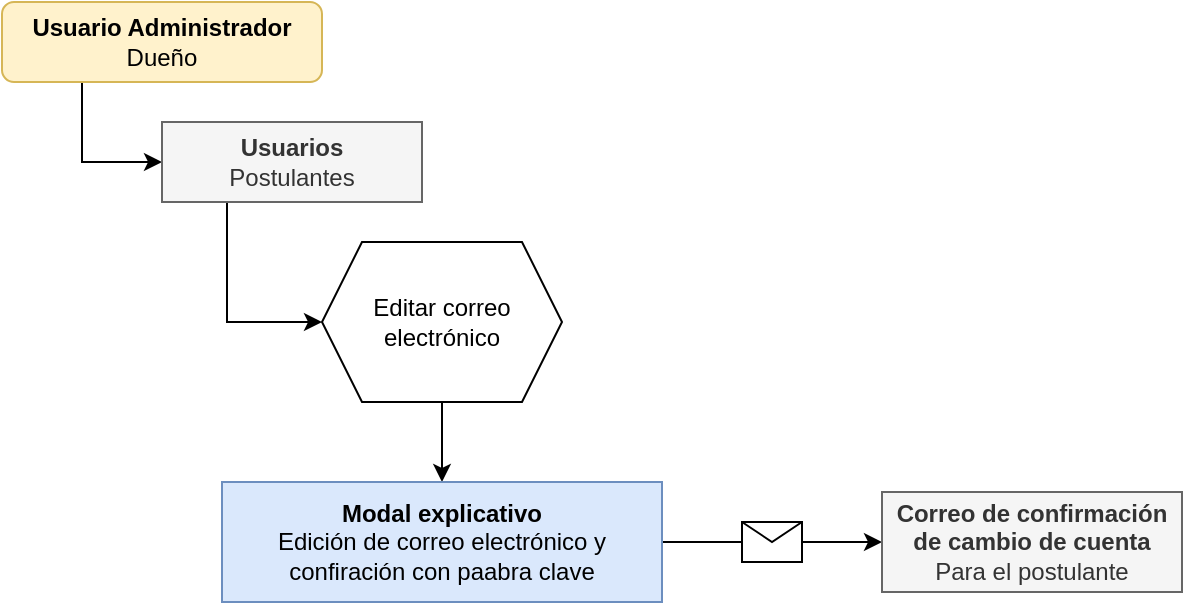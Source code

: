 <mxfile version="23.1.7" type="github">
  <diagram name="Página-1" id="6rKVdXdIzm2MLvDsoGoC">
    <mxGraphModel dx="1434" dy="788" grid="0" gridSize="10" guides="1" tooltips="1" connect="1" arrows="1" fold="1" page="1" pageScale="1" pageWidth="827" pageHeight="1169" math="0" shadow="0">
      <root>
        <mxCell id="0" />
        <mxCell id="1" parent="0" />
        <mxCell id="Rnr_XfUdYvVylTMPa90N-5" style="edgeStyle=orthogonalEdgeStyle;rounded=0;orthogonalLoop=1;jettySize=auto;html=1;exitX=0.25;exitY=1;exitDx=0;exitDy=0;entryX=0;entryY=0.5;entryDx=0;entryDy=0;" edge="1" parent="1" source="Rnr_XfUdYvVylTMPa90N-1" target="Rnr_XfUdYvVylTMPa90N-2">
          <mxGeometry relative="1" as="geometry" />
        </mxCell>
        <mxCell id="Rnr_XfUdYvVylTMPa90N-1" value="&lt;b&gt;Usuario Administrador&lt;br&gt;&lt;/b&gt;Dueño" style="rounded=1;whiteSpace=wrap;html=1;fillColor=#fff2cc;strokeColor=#d6b656;" vertex="1" parent="1">
          <mxGeometry x="120" y="80" width="160" height="40" as="geometry" />
        </mxCell>
        <mxCell id="Rnr_XfUdYvVylTMPa90N-6" style="edgeStyle=orthogonalEdgeStyle;rounded=0;orthogonalLoop=1;jettySize=auto;html=1;exitX=0.25;exitY=1;exitDx=0;exitDy=0;entryX=0;entryY=0.5;entryDx=0;entryDy=0;" edge="1" parent="1" source="Rnr_XfUdYvVylTMPa90N-2" target="Rnr_XfUdYvVylTMPa90N-3">
          <mxGeometry relative="1" as="geometry" />
        </mxCell>
        <mxCell id="Rnr_XfUdYvVylTMPa90N-2" value="&lt;b&gt;Usuarios&lt;/b&gt;&lt;br&gt;Postulantes" style="rounded=0;whiteSpace=wrap;html=1;fillColor=#f5f5f5;fontColor=#333333;strokeColor=#666666;" vertex="1" parent="1">
          <mxGeometry x="200" y="140" width="130" height="40" as="geometry" />
        </mxCell>
        <mxCell id="Rnr_XfUdYvVylTMPa90N-10" style="edgeStyle=orthogonalEdgeStyle;rounded=0;orthogonalLoop=1;jettySize=auto;html=1;exitX=0.5;exitY=1;exitDx=0;exitDy=0;entryX=0.5;entryY=0;entryDx=0;entryDy=0;" edge="1" parent="1" source="Rnr_XfUdYvVylTMPa90N-3" target="Rnr_XfUdYvVylTMPa90N-9">
          <mxGeometry relative="1" as="geometry" />
        </mxCell>
        <mxCell id="Rnr_XfUdYvVylTMPa90N-3" value="Editar correo electrónico" style="shape=hexagon;perimeter=hexagonPerimeter2;whiteSpace=wrap;html=1;fixedSize=1;" vertex="1" parent="1">
          <mxGeometry x="280" y="200" width="120" height="80" as="geometry" />
        </mxCell>
        <mxCell id="Rnr_XfUdYvVylTMPa90N-18" style="edgeStyle=orthogonalEdgeStyle;rounded=0;orthogonalLoop=1;jettySize=auto;html=1;exitX=1;exitY=0.5;exitDx=0;exitDy=0;entryX=0;entryY=0.5;entryDx=0;entryDy=0;endArrow=none;endFill=0;" edge="1" parent="1" source="Rnr_XfUdYvVylTMPa90N-9" target="Rnr_XfUdYvVylTMPa90N-16">
          <mxGeometry relative="1" as="geometry" />
        </mxCell>
        <mxCell id="Rnr_XfUdYvVylTMPa90N-9" value="&lt;b&gt;Modal explicativo&lt;br&gt;&lt;/b&gt;Edición de correo electrónico y confiración con paabra clave" style="rounded=0;whiteSpace=wrap;html=1;fillColor=#dae8fc;strokeColor=#6c8ebf;" vertex="1" parent="1">
          <mxGeometry x="230" y="320" width="220" height="60" as="geometry" />
        </mxCell>
        <mxCell id="Rnr_XfUdYvVylTMPa90N-20" style="edgeStyle=orthogonalEdgeStyle;rounded=0;orthogonalLoop=1;jettySize=auto;html=1;exitX=1;exitY=0.5;exitDx=0;exitDy=0;entryX=0;entryY=0.5;entryDx=0;entryDy=0;" edge="1" parent="1" source="Rnr_XfUdYvVylTMPa90N-16" target="Rnr_XfUdYvVylTMPa90N-19">
          <mxGeometry relative="1" as="geometry" />
        </mxCell>
        <mxCell id="Rnr_XfUdYvVylTMPa90N-16" value="" style="shape=message;html=1;html=1;outlineConnect=0;labelPosition=center;verticalLabelPosition=bottom;align=center;verticalAlign=top;" vertex="1" parent="1">
          <mxGeometry x="490" y="340" width="30" height="20" as="geometry" />
        </mxCell>
        <mxCell id="Rnr_XfUdYvVylTMPa90N-19" value="&lt;b&gt;Correo de confirmación de cambio de cuenta&lt;br&gt;&lt;/b&gt;Para el postulante" style="rounded=0;whiteSpace=wrap;html=1;fillColor=#f5f5f5;fontColor=#333333;strokeColor=#666666;" vertex="1" parent="1">
          <mxGeometry x="560" y="325" width="150" height="50" as="geometry" />
        </mxCell>
      </root>
    </mxGraphModel>
  </diagram>
</mxfile>
